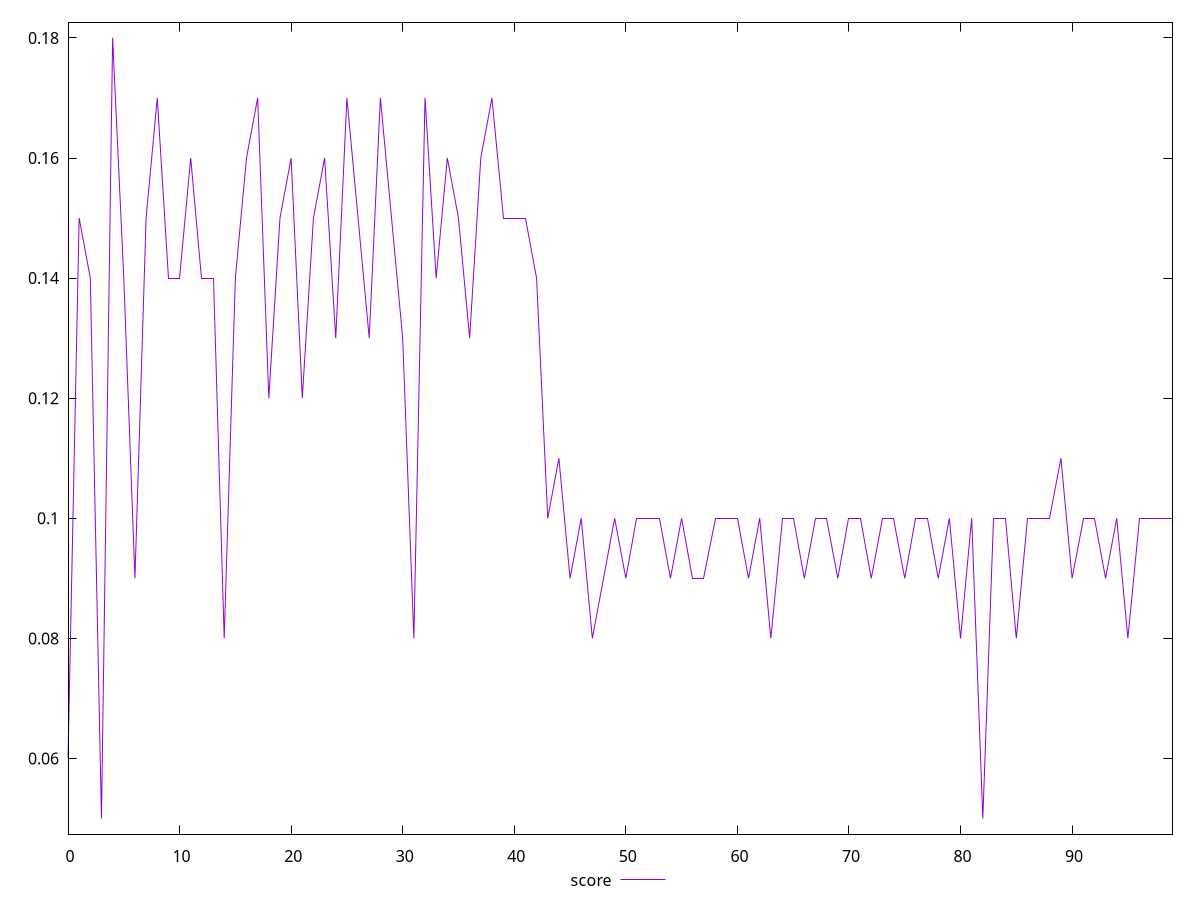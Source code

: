 reset

$score <<EOF
0 0.06
1 0.15
2 0.14
3 0.05
4 0.18
5 0.14
6 0.09
7 0.15
8 0.17
9 0.14
10 0.14
11 0.16
12 0.14
13 0.14
14 0.08
15 0.14
16 0.16
17 0.17
18 0.12
19 0.15
20 0.16
21 0.12
22 0.15
23 0.16
24 0.13
25 0.17
26 0.15
27 0.13
28 0.17
29 0.15
30 0.13
31 0.08
32 0.17
33 0.14
34 0.16
35 0.15
36 0.13
37 0.16
38 0.17
39 0.15
40 0.15
41 0.15
42 0.14
43 0.1
44 0.11
45 0.09
46 0.1
47 0.08
48 0.09
49 0.1
50 0.09
51 0.1
52 0.1
53 0.1
54 0.09
55 0.1
56 0.09
57 0.09
58 0.1
59 0.1
60 0.1
61 0.09
62 0.1
63 0.08
64 0.1
65 0.1
66 0.09
67 0.1
68 0.1
69 0.09
70 0.1
71 0.1
72 0.09
73 0.1
74 0.1
75 0.09
76 0.1
77 0.1
78 0.09
79 0.1
80 0.08
81 0.1
82 0.05
83 0.1
84 0.1
85 0.08
86 0.1
87 0.1
88 0.1
89 0.11
90 0.09
91 0.1
92 0.1
93 0.09
94 0.1
95 0.08
96 0.1
97 0.1
98 0.1
99 0.1
EOF

set key outside below
set xrange [0:99]
set yrange [0.047400000000000005:0.18259999999999998]
set trange [0.047400000000000005:0.18259999999999998]
set terminal svg size 640, 500 enhanced background rgb 'white'
set output "report_00009_2021-02-08T22-37-41.559Z/interactive/samples/pages/score/values.svg"

plot $score title "score" with line

reset
